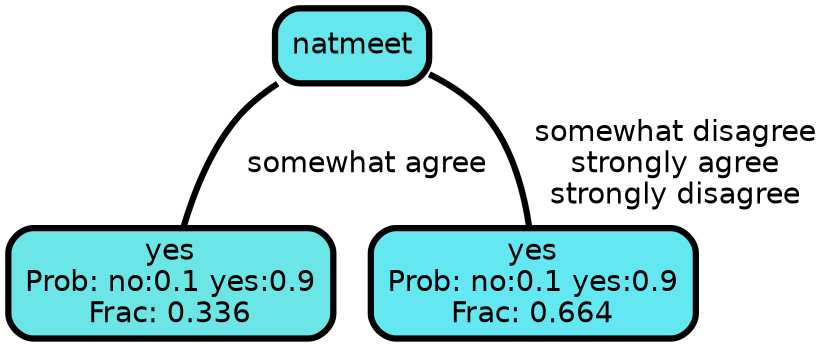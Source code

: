 graph Tree {
node [shape=box, style="filled, rounded",color="black",penwidth="3",fontcolor="black",                 fontname=helvetica] ;
graph [ranksep="0 equally", splines=straight,                 bgcolor=transparent, dpi=200] ;
edge [fontname=helvetica, color=black] ;
0 [label="yes
Prob: no:0.1 yes:0.9
Frac: 0.336", fillcolor="#6ce5e7"] ;
1 [label="natmeet", fillcolor="#66e6ed"] ;
2 [label="yes
Prob: no:0.1 yes:0.9
Frac: 0.664", fillcolor="#63e7f0"] ;
1 -- 0 [label=" somewhat agree",penwidth=3] ;
1 -- 2 [label=" somewhat disagree\n strongly agree\n strongly disagree",penwidth=3] ;
{rank = same;}}